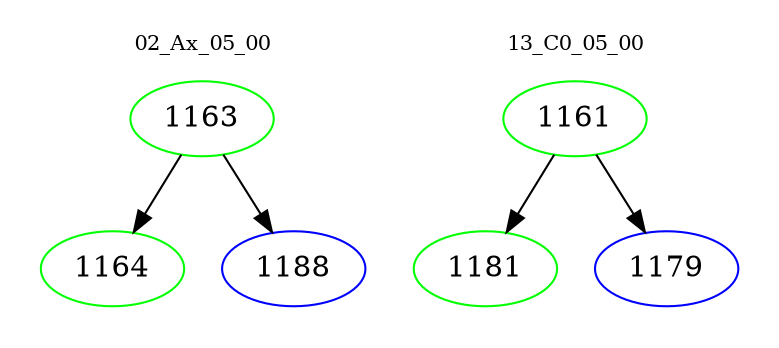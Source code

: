 digraph{
subgraph cluster_0 {
color = white
label = "02_Ax_05_00";
fontsize=10;
T0_1163 [label="1163", color="green"]
T0_1163 -> T0_1164 [color="black"]
T0_1164 [label="1164", color="green"]
T0_1163 -> T0_1188 [color="black"]
T0_1188 [label="1188", color="blue"]
}
subgraph cluster_1 {
color = white
label = "13_C0_05_00";
fontsize=10;
T1_1161 [label="1161", color="green"]
T1_1161 -> T1_1181 [color="black"]
T1_1181 [label="1181", color="green"]
T1_1161 -> T1_1179 [color="black"]
T1_1179 [label="1179", color="blue"]
}
}
